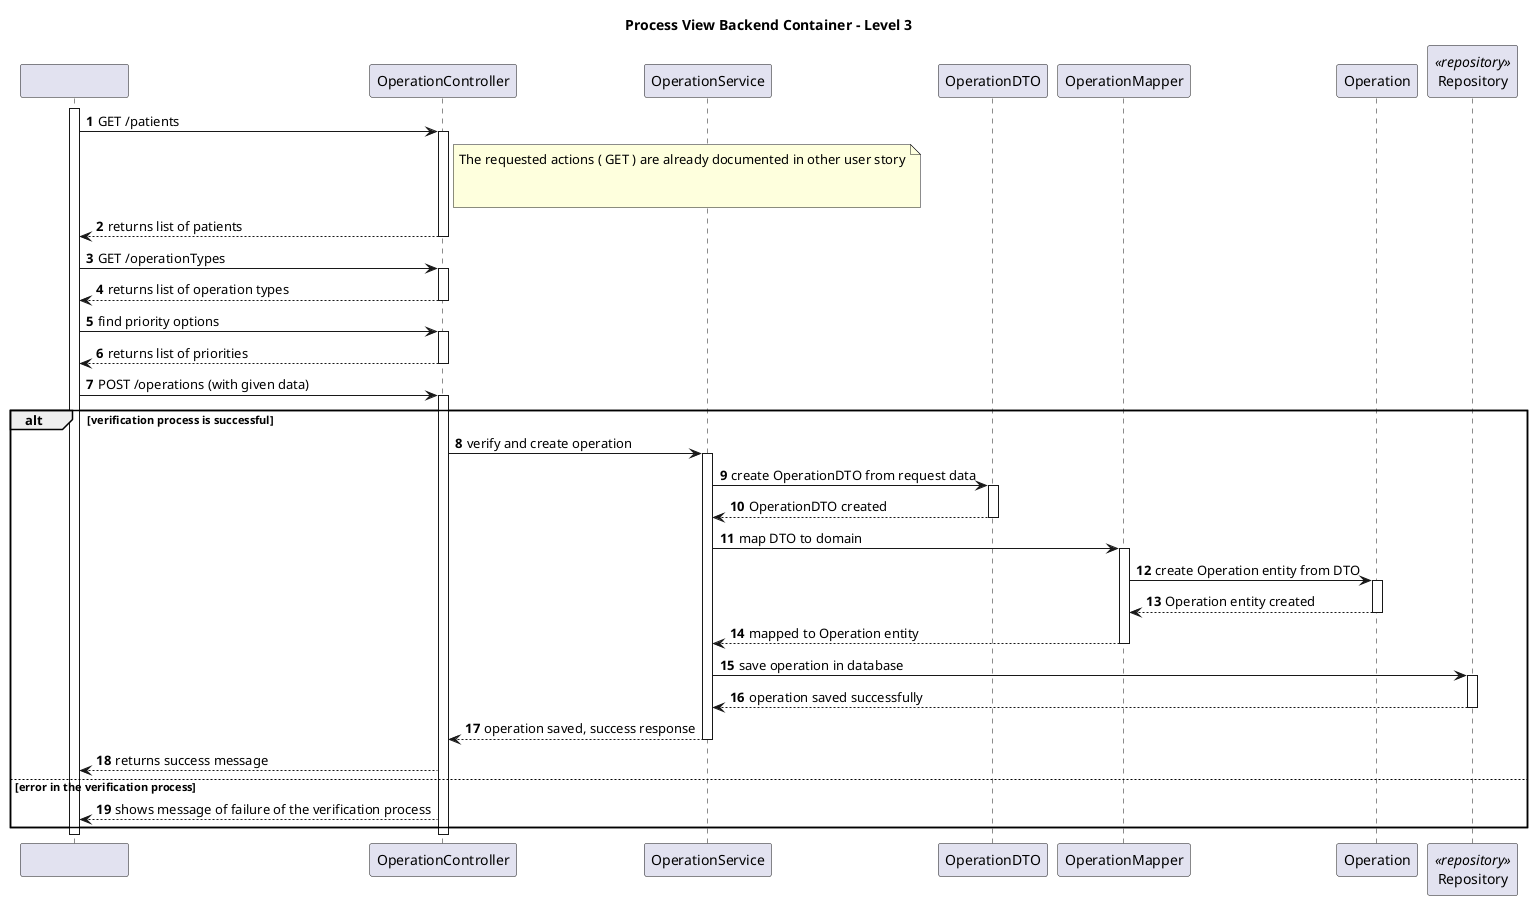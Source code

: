 ﻿@startuml
autonumber
participant "                          " as sys
participant "OperationController" as ctrl
participant "OperationService" as serv
participant "OperationDTO" as dto
participant "OperationMapper" as map
participant "Operation" as operation
participant "Repository" as repo <<repository>>

title Process View Backend Container - Level 3


activate sys

sys -> ctrl : GET /patients
note right of ctrl
  The requested actions ( GET ) are already documented in other user story


end note

activate ctrl
ctrl --> sys : returns list of patients
deactivate ctrl


sys -> ctrl : GET /operationTypes








activate ctrl


ctrl --> sys : returns list of operation types
deactivate ctrl

sys -> ctrl : find priority options
activate ctrl
ctrl --> sys : returns list of priorities
deactivate ctrl

sys -> ctrl : POST /operations (with given data)
activate ctrl

alt verification process is successful
  ctrl -> serv : verify and create operation
  activate serv

  serv -> dto : create OperationDTO from request data
  activate dto
  dto --> serv : OperationDTO created
  deactivate dto

  serv -> map : map DTO to domain
  activate map
  map -> operation : create Operation entity from DTO
  activate operation
  operation --> map : Operation entity created
  deactivate operation
  map --> serv : mapped to Operation entity
  deactivate map

  serv -> repo : save operation in database
  activate repo
  repo --> serv : operation saved successfully
  deactivate repo

  serv --> ctrl : operation saved, success response
  deactivate serv

  ctrl --> sys : returns success message
else error in the verification process
  ctrl --> sys : shows message of failure of the verification process
end

deactivate ctrl
deactivate sys

@enduml
